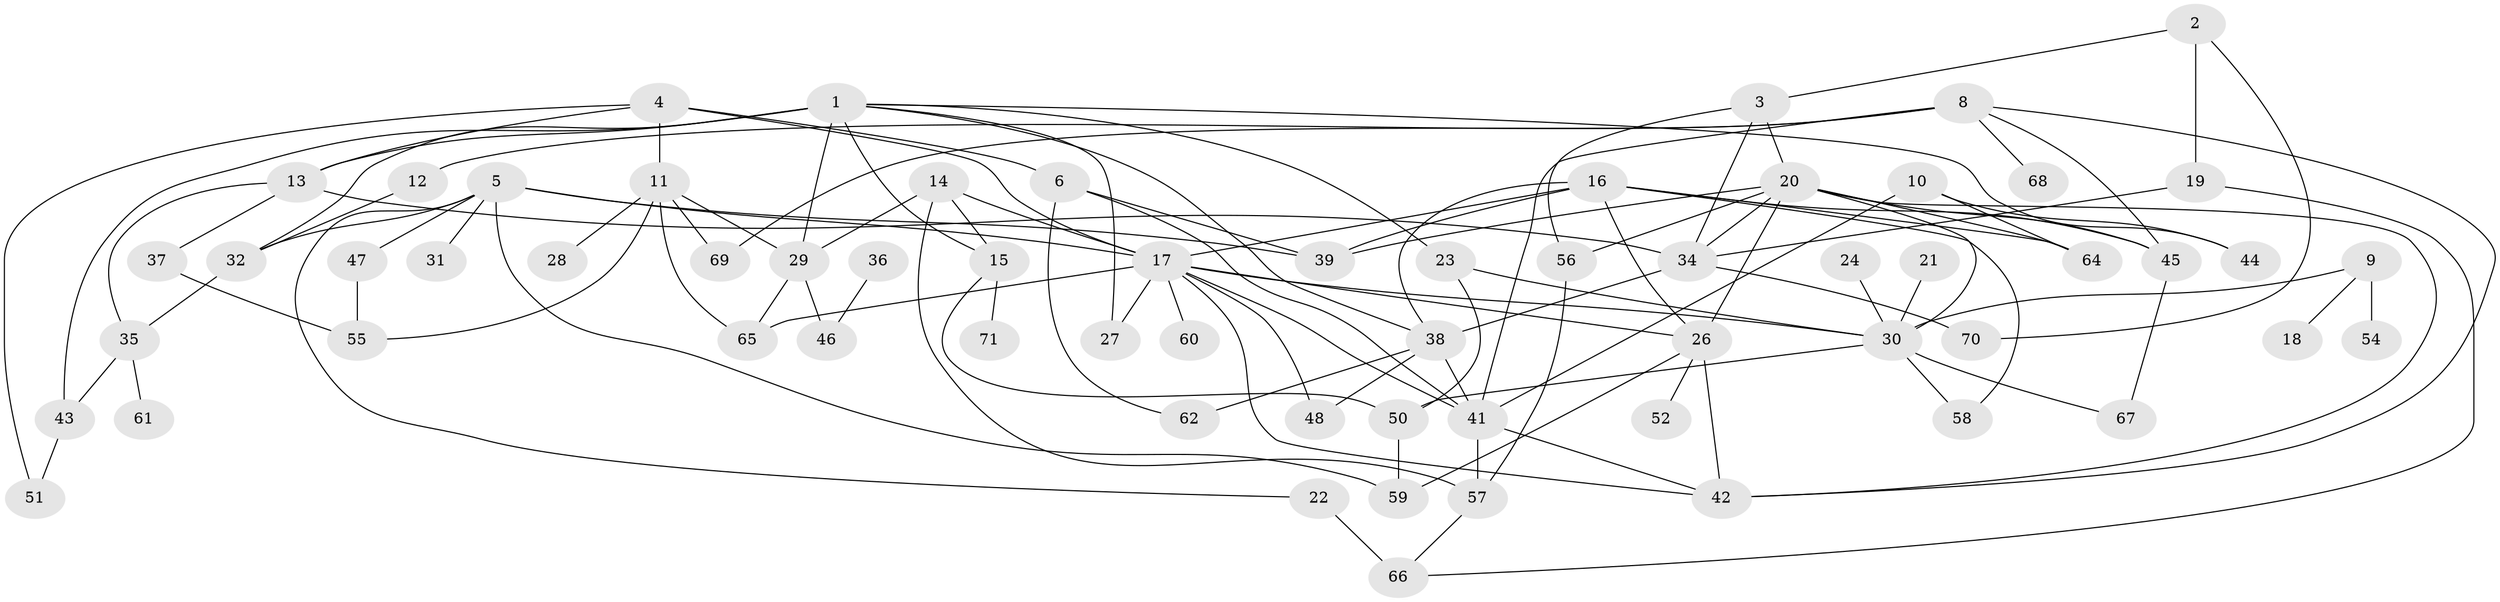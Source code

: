 // original degree distribution, {2: 0.24647887323943662, 3: 0.19718309859154928, 1: 0.19718309859154928, 4: 0.22535211267605634, 0: 0.04929577464788732, 5: 0.04225352112676056, 6: 0.028169014084507043, 7: 0.014084507042253521}
// Generated by graph-tools (version 1.1) at 2025/33/03/09/25 02:33:41]
// undirected, 64 vertices, 113 edges
graph export_dot {
graph [start="1"]
  node [color=gray90,style=filled];
  1;
  2;
  3;
  4;
  5;
  6;
  8;
  9;
  10;
  11;
  12;
  13;
  14;
  15;
  16;
  17;
  18;
  19;
  20;
  21;
  22;
  23;
  24;
  26;
  27;
  28;
  29;
  30;
  31;
  32;
  34;
  35;
  36;
  37;
  38;
  39;
  41;
  42;
  43;
  44;
  45;
  46;
  47;
  48;
  50;
  51;
  52;
  54;
  55;
  56;
  57;
  58;
  59;
  60;
  61;
  62;
  64;
  65;
  66;
  67;
  68;
  69;
  70;
  71;
  1 -- 13 [weight=1.0];
  1 -- 15 [weight=1.0];
  1 -- 23 [weight=1.0];
  1 -- 27 [weight=1.0];
  1 -- 29 [weight=1.0];
  1 -- 32 [weight=1.0];
  1 -- 38 [weight=1.0];
  1 -- 43 [weight=1.0];
  1 -- 44 [weight=1.0];
  2 -- 3 [weight=1.0];
  2 -- 19 [weight=1.0];
  2 -- 70 [weight=1.0];
  3 -- 20 [weight=1.0];
  3 -- 34 [weight=1.0];
  3 -- 56 [weight=1.0];
  4 -- 6 [weight=1.0];
  4 -- 11 [weight=1.0];
  4 -- 13 [weight=1.0];
  4 -- 17 [weight=1.0];
  4 -- 51 [weight=1.0];
  5 -- 17 [weight=1.0];
  5 -- 22 [weight=1.0];
  5 -- 31 [weight=1.0];
  5 -- 32 [weight=1.0];
  5 -- 39 [weight=2.0];
  5 -- 47 [weight=1.0];
  5 -- 59 [weight=1.0];
  6 -- 39 [weight=1.0];
  6 -- 41 [weight=1.0];
  6 -- 62 [weight=1.0];
  8 -- 12 [weight=1.0];
  8 -- 41 [weight=1.0];
  8 -- 42 [weight=1.0];
  8 -- 45 [weight=1.0];
  8 -- 68 [weight=1.0];
  8 -- 69 [weight=1.0];
  9 -- 18 [weight=1.0];
  9 -- 30 [weight=1.0];
  9 -- 54 [weight=1.0];
  10 -- 41 [weight=1.0];
  10 -- 44 [weight=1.0];
  10 -- 64 [weight=1.0];
  11 -- 28 [weight=1.0];
  11 -- 29 [weight=1.0];
  11 -- 55 [weight=1.0];
  11 -- 65 [weight=1.0];
  11 -- 69 [weight=1.0];
  12 -- 32 [weight=1.0];
  13 -- 34 [weight=1.0];
  13 -- 35 [weight=1.0];
  13 -- 37 [weight=1.0];
  14 -- 15 [weight=1.0];
  14 -- 17 [weight=1.0];
  14 -- 29 [weight=1.0];
  14 -- 57 [weight=1.0];
  15 -- 50 [weight=1.0];
  15 -- 71 [weight=1.0];
  16 -- 17 [weight=1.0];
  16 -- 26 [weight=1.0];
  16 -- 38 [weight=1.0];
  16 -- 39 [weight=2.0];
  16 -- 45 [weight=1.0];
  16 -- 58 [weight=1.0];
  16 -- 64 [weight=1.0];
  17 -- 26 [weight=2.0];
  17 -- 27 [weight=1.0];
  17 -- 30 [weight=1.0];
  17 -- 41 [weight=1.0];
  17 -- 42 [weight=1.0];
  17 -- 48 [weight=1.0];
  17 -- 60 [weight=1.0];
  17 -- 65 [weight=1.0];
  19 -- 34 [weight=1.0];
  19 -- 66 [weight=1.0];
  20 -- 26 [weight=1.0];
  20 -- 30 [weight=1.0];
  20 -- 34 [weight=1.0];
  20 -- 39 [weight=1.0];
  20 -- 42 [weight=1.0];
  20 -- 45 [weight=1.0];
  20 -- 56 [weight=1.0];
  20 -- 64 [weight=1.0];
  21 -- 30 [weight=1.0];
  22 -- 66 [weight=2.0];
  23 -- 30 [weight=1.0];
  23 -- 50 [weight=1.0];
  24 -- 30 [weight=1.0];
  26 -- 42 [weight=1.0];
  26 -- 52 [weight=1.0];
  26 -- 59 [weight=1.0];
  29 -- 46 [weight=1.0];
  29 -- 65 [weight=1.0];
  30 -- 50 [weight=1.0];
  30 -- 58 [weight=1.0];
  30 -- 67 [weight=1.0];
  32 -- 35 [weight=1.0];
  34 -- 38 [weight=1.0];
  34 -- 70 [weight=1.0];
  35 -- 43 [weight=1.0];
  35 -- 61 [weight=1.0];
  36 -- 46 [weight=1.0];
  37 -- 55 [weight=1.0];
  38 -- 41 [weight=1.0];
  38 -- 48 [weight=1.0];
  38 -- 62 [weight=2.0];
  41 -- 42 [weight=1.0];
  41 -- 57 [weight=1.0];
  43 -- 51 [weight=1.0];
  45 -- 67 [weight=1.0];
  47 -- 55 [weight=1.0];
  50 -- 59 [weight=1.0];
  56 -- 57 [weight=1.0];
  57 -- 66 [weight=1.0];
}
